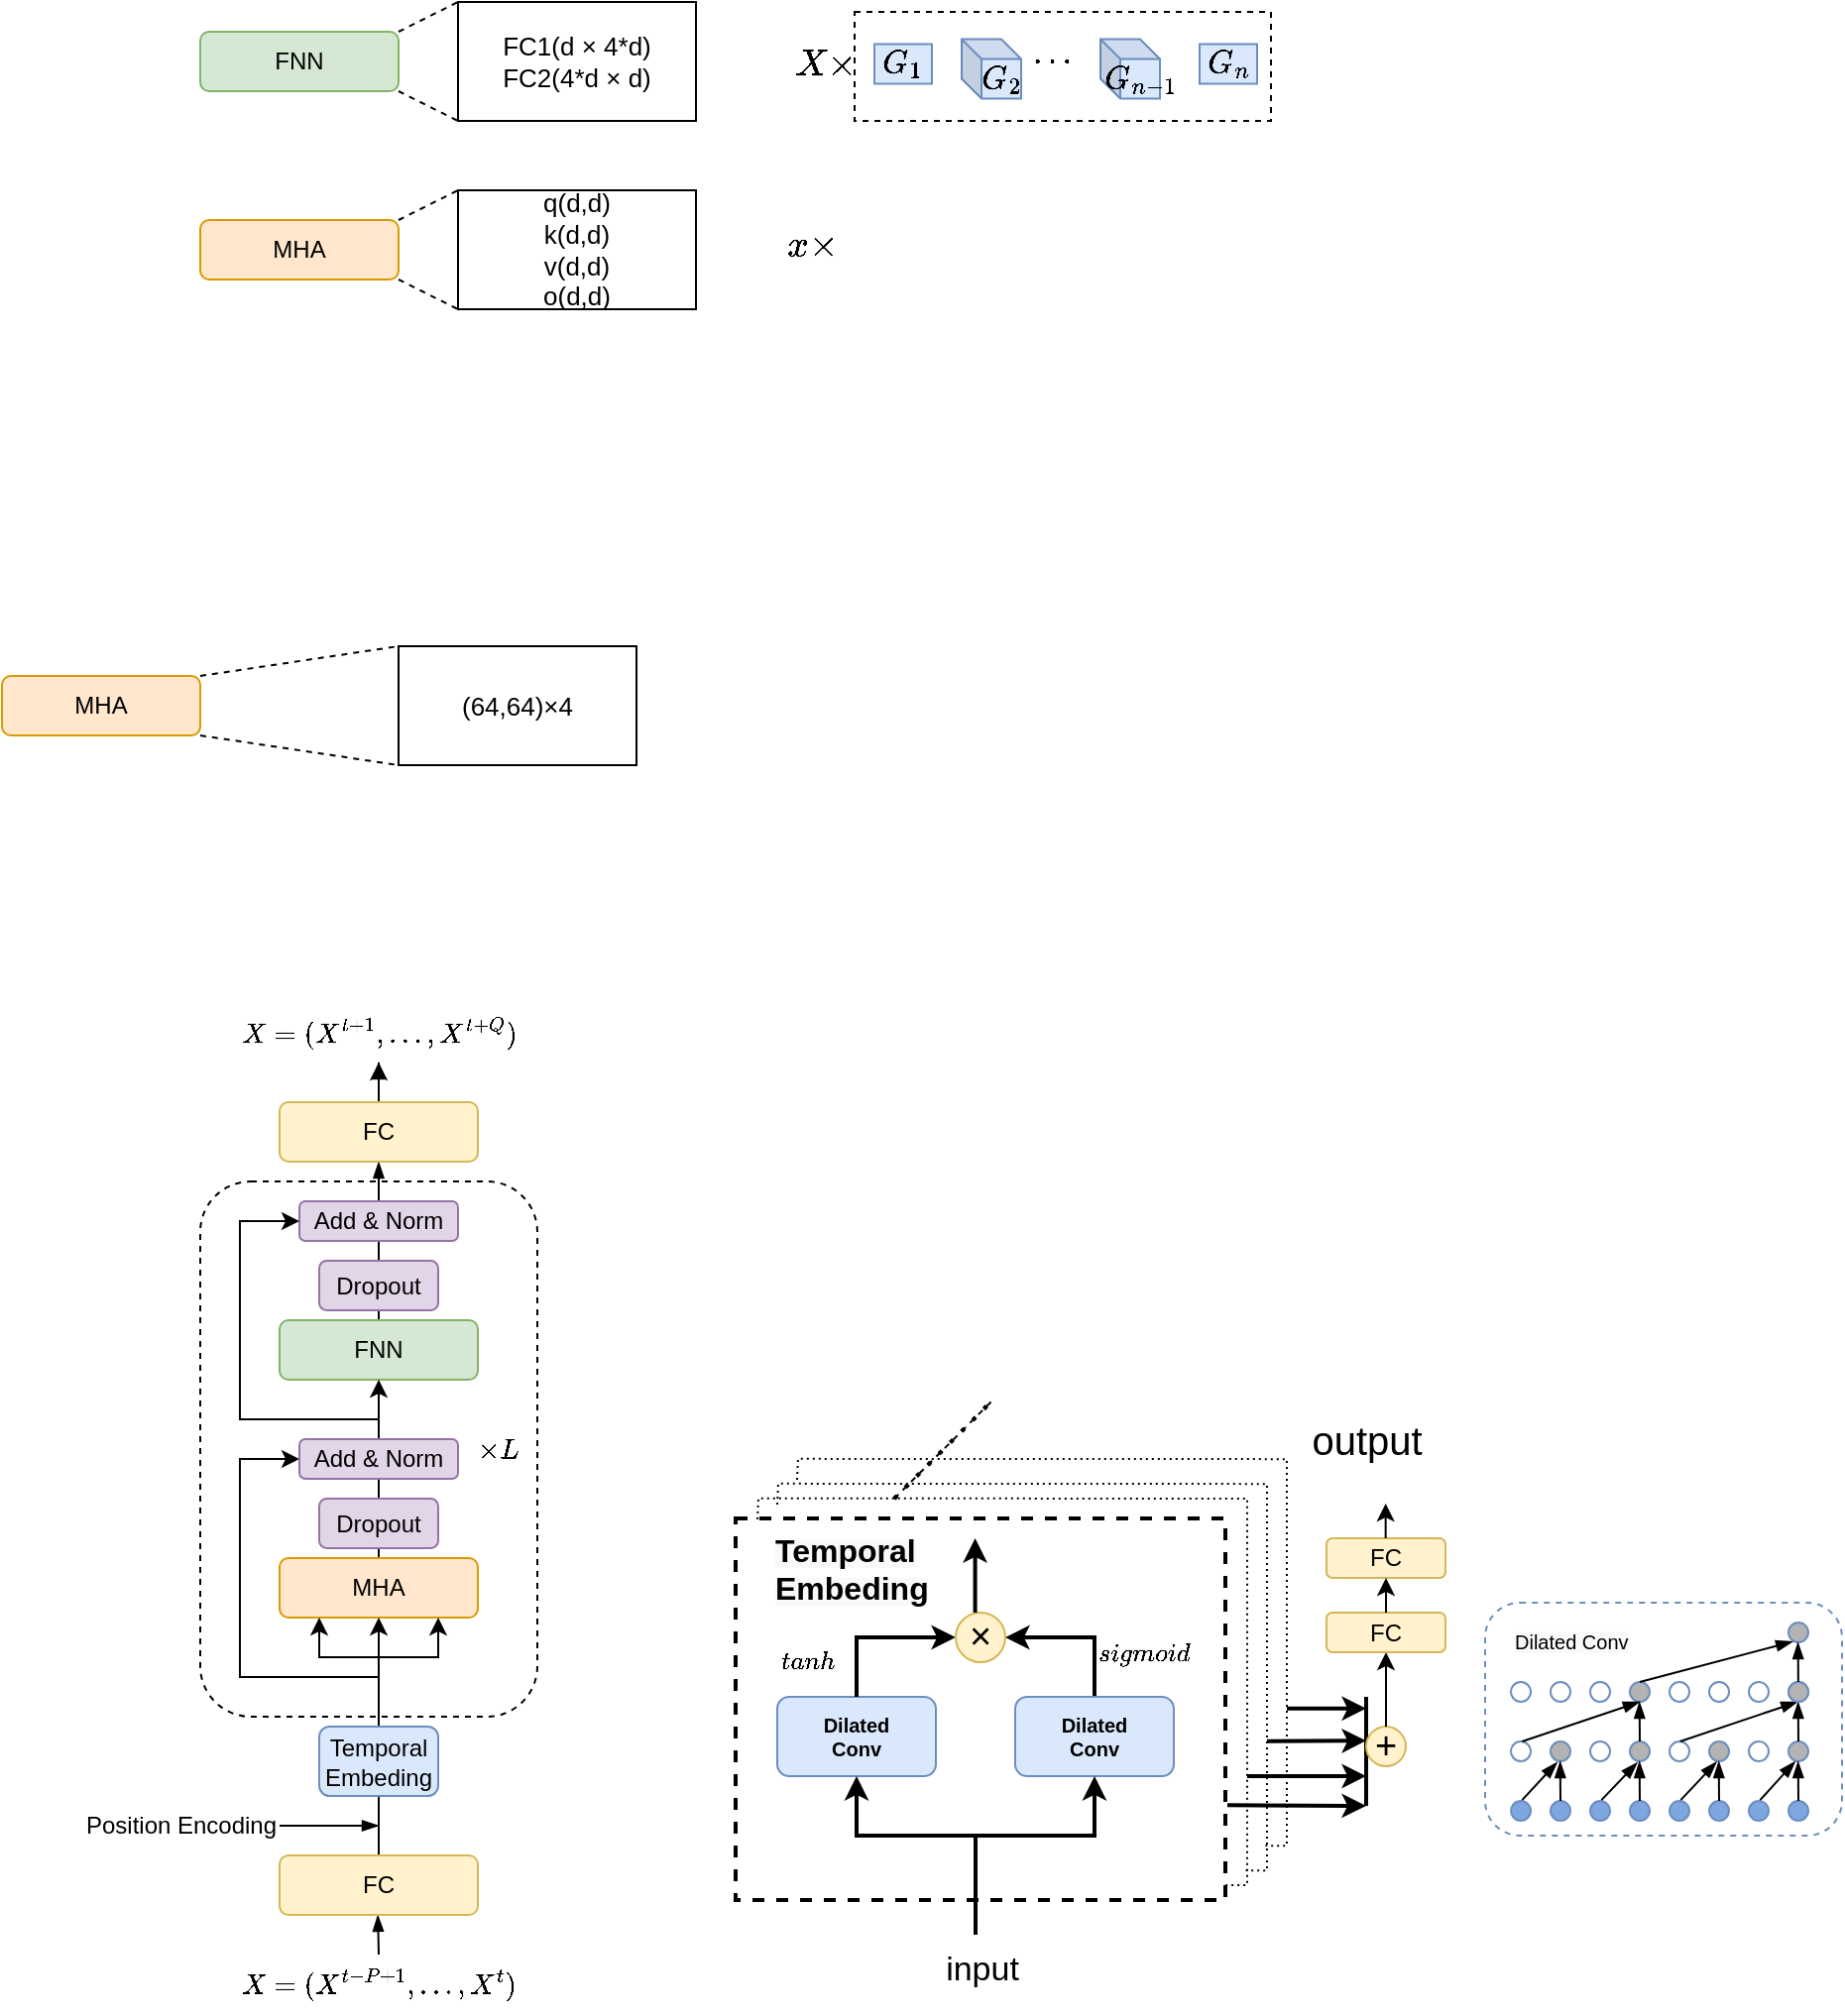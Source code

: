 <mxfile version="20.8.5" type="github" pages="2">
  <diagram id="8wdQnnvvIOz9vKfe4MHK" name="第 1 页">
    <mxGraphModel dx="2869" dy="1569" grid="1" gridSize="10" guides="1" tooltips="1" connect="1" arrows="1" fold="1" page="1" pageScale="1" pageWidth="827" pageHeight="1169" math="1" shadow="0">
      <root>
        <mxCell id="0" />
        <mxCell id="1" parent="0" />
        <mxCell id="e7qZqMkSA_Kf9c3aGl6x-2" value="MHA" style="rounded=1;whiteSpace=wrap;html=1;fillColor=#ffe6cc;strokeColor=#d79b00;" parent="1" vertex="1">
          <mxGeometry x="40" y="475" width="100" height="30" as="geometry" />
        </mxCell>
        <mxCell id="e7qZqMkSA_Kf9c3aGl6x-4" value="FNN" style="rounded=1;whiteSpace=wrap;html=1;fillColor=#d5e8d4;strokeColor=#82b366;" parent="1" vertex="1">
          <mxGeometry x="140" y="150" width="100" height="30" as="geometry" />
        </mxCell>
        <mxCell id="e7qZqMkSA_Kf9c3aGl6x-6" value="&lt;font style=&quot;font-size: 13px;&quot;&gt;FC1(d × 4*d)&lt;br&gt;FC2(4*d × d)&lt;/font&gt;" style="rounded=0;whiteSpace=wrap;html=1;" parent="1" vertex="1">
          <mxGeometry x="270" y="135" width="120" height="60" as="geometry" />
        </mxCell>
        <mxCell id="e7qZqMkSA_Kf9c3aGl6x-7" value="&lt;font style=&quot;font-size: 13px;&quot;&gt;(64,64)×4&lt;/font&gt;" style="rounded=0;whiteSpace=wrap;html=1;" parent="1" vertex="1">
          <mxGeometry x="240" y="460" width="120" height="60" as="geometry" />
        </mxCell>
        <mxCell id="e7qZqMkSA_Kf9c3aGl6x-9" value="" style="endArrow=none;dashed=1;html=1;rounded=0;entryX=0;entryY=0;entryDx=0;entryDy=0;" parent="1" target="e7qZqMkSA_Kf9c3aGl6x-6" edge="1">
          <mxGeometry width="50" height="50" relative="1" as="geometry">
            <mxPoint x="240" y="150" as="sourcePoint" />
            <mxPoint x="290" y="100" as="targetPoint" />
          </mxGeometry>
        </mxCell>
        <mxCell id="e7qZqMkSA_Kf9c3aGl6x-10" value="" style="endArrow=none;dashed=1;html=1;rounded=0;entryX=0;entryY=1;entryDx=0;entryDy=0;" parent="1" target="e7qZqMkSA_Kf9c3aGl6x-6" edge="1">
          <mxGeometry width="50" height="50" relative="1" as="geometry">
            <mxPoint x="240" y="180" as="sourcePoint" />
            <mxPoint x="340" y="120" as="targetPoint" />
          </mxGeometry>
        </mxCell>
        <mxCell id="e7qZqMkSA_Kf9c3aGl6x-12" value="" style="endArrow=none;dashed=1;html=1;rounded=0;fontSize=13;entryX=0;entryY=0;entryDx=0;entryDy=0;" parent="1" target="e7qZqMkSA_Kf9c3aGl6x-7" edge="1">
          <mxGeometry width="50" height="50" relative="1" as="geometry">
            <mxPoint x="140" y="475" as="sourcePoint" />
            <mxPoint x="190" y="425" as="targetPoint" />
          </mxGeometry>
        </mxCell>
        <mxCell id="e7qZqMkSA_Kf9c3aGl6x-14" value="" style="endArrow=none;dashed=1;html=1;rounded=0;fontSize=13;entryX=0;entryY=1;entryDx=0;entryDy=0;exitX=1;exitY=1;exitDx=0;exitDy=0;" parent="1" source="e7qZqMkSA_Kf9c3aGl6x-2" target="e7qZqMkSA_Kf9c3aGl6x-7" edge="1">
          <mxGeometry width="50" height="50" relative="1" as="geometry">
            <mxPoint x="150" y="485" as="sourcePoint" />
            <mxPoint x="249.04" y="462.02" as="targetPoint" />
          </mxGeometry>
        </mxCell>
        <mxCell id="e7qZqMkSA_Kf9c3aGl6x-17" value="MHA" style="rounded=1;whiteSpace=wrap;html=1;fillColor=#ffe6cc;strokeColor=#d79b00;" parent="1" vertex="1">
          <mxGeometry x="140" y="245" width="100" height="30" as="geometry" />
        </mxCell>
        <mxCell id="e7qZqMkSA_Kf9c3aGl6x-18" value="&lt;font style=&quot;font-size: 13px;&quot;&gt;q(d,d)&lt;br&gt;k(d,d)&lt;br&gt;v(d,d)&lt;br&gt;o(d,d)&lt;br&gt;&lt;/font&gt;" style="rounded=0;whiteSpace=wrap;html=1;" parent="1" vertex="1">
          <mxGeometry x="270" y="230" width="120" height="60" as="geometry" />
        </mxCell>
        <mxCell id="e7qZqMkSA_Kf9c3aGl6x-23" value="" style="endArrow=none;dashed=1;html=1;rounded=0;fontSize=13;entryX=0;entryY=0;entryDx=0;entryDy=0;exitX=1;exitY=0;exitDx=0;exitDy=0;" parent="1" source="e7qZqMkSA_Kf9c3aGl6x-17" target="e7qZqMkSA_Kf9c3aGl6x-18" edge="1">
          <mxGeometry width="50" height="50" relative="1" as="geometry">
            <mxPoint x="250" y="225" as="sourcePoint" />
            <mxPoint x="350" y="225" as="targetPoint" />
          </mxGeometry>
        </mxCell>
        <mxCell id="e7qZqMkSA_Kf9c3aGl6x-24" value="" style="endArrow=none;dashed=1;html=1;rounded=0;fontSize=13;entryX=0;entryY=1;entryDx=0;entryDy=0;exitX=1;exitY=1;exitDx=0;exitDy=0;" parent="1" source="e7qZqMkSA_Kf9c3aGl6x-17" target="e7qZqMkSA_Kf9c3aGl6x-18" edge="1">
          <mxGeometry width="50" height="50" relative="1" as="geometry">
            <mxPoint x="250" y="225" as="sourcePoint" />
            <mxPoint x="350" y="225" as="targetPoint" />
          </mxGeometry>
        </mxCell>
        <mxCell id="Rmtb3irvOzr1RXj2wSrz-20" style="edgeStyle=orthogonalEdgeStyle;rounded=0;orthogonalLoop=1;jettySize=auto;html=1;startArrow=none;startFill=0;endArrow=blockThin;endFill=1;" parent="1" source="Rmtb3irvOzr1RXj2wSrz-1" edge="1">
          <mxGeometry relative="1" as="geometry">
            <mxPoint x="230" y="720" as="targetPoint" />
          </mxGeometry>
        </mxCell>
        <mxCell id="Rmtb3irvOzr1RXj2wSrz-1" value="FNN" style="rounded=1;whiteSpace=wrap;html=1;fillColor=#d5e8d4;strokeColor=#82b366;" parent="1" vertex="1">
          <mxGeometry x="180" y="800" width="100" height="30" as="geometry" />
        </mxCell>
        <mxCell id="Rmtb3irvOzr1RXj2wSrz-9" value="" style="edgeStyle=orthogonalEdgeStyle;rounded=0;orthogonalLoop=1;jettySize=auto;html=1;" parent="1" source="Rmtb3irvOzr1RXj2wSrz-2" target="Rmtb3irvOzr1RXj2wSrz-1" edge="1">
          <mxGeometry relative="1" as="geometry" />
        </mxCell>
        <mxCell id="Rmtb3irvOzr1RXj2wSrz-2" value="MHA" style="rounded=1;whiteSpace=wrap;html=1;fillColor=#ffe6cc;strokeColor=#d79b00;" parent="1" vertex="1">
          <mxGeometry x="180" y="920" width="100" height="30" as="geometry" />
        </mxCell>
        <mxCell id="Rmtb3irvOzr1RXj2wSrz-3" value="$$X = (X^{t-P+1},...,X^{t})$$" style="text;html=1;align=center;verticalAlign=middle;resizable=0;points=[];autosize=1;strokeColor=none;fillColor=none;" parent="1" vertex="1">
          <mxGeometry x="145" y="1120" width="170" height="30" as="geometry" />
        </mxCell>
        <mxCell id="Rmtb3irvOzr1RXj2wSrz-4" value="" style="endArrow=blockThin;html=1;rounded=0;endFill=1;" parent="1" edge="1">
          <mxGeometry width="50" height="50" relative="1" as="geometry">
            <mxPoint x="230" y="1120" as="sourcePoint" />
            <mxPoint x="229.58" y="1100" as="targetPoint" />
          </mxGeometry>
        </mxCell>
        <mxCell id="Rmtb3irvOzr1RXj2wSrz-7" style="edgeStyle=orthogonalEdgeStyle;rounded=0;orthogonalLoop=1;jettySize=auto;html=1;endArrow=classic;endFill=1;" parent="1" source="Rmtb3irvOzr1RXj2wSrz-6" edge="1">
          <mxGeometry relative="1" as="geometry">
            <mxPoint x="230" y="950" as="targetPoint" />
          </mxGeometry>
        </mxCell>
        <mxCell id="Rmtb3irvOzr1RXj2wSrz-6" value="FC" style="rounded=1;whiteSpace=wrap;html=1;fillColor=#fff2cc;strokeColor=#d6b656;" parent="1" vertex="1">
          <mxGeometry x="180" y="1070" width="100" height="30" as="geometry" />
        </mxCell>
        <mxCell id="Rmtb3irvOzr1RXj2wSrz-10" value="" style="endArrow=classic;html=1;rounded=0;endFill=1;startArrow=classic;startFill=1;" parent="1" edge="1">
          <mxGeometry width="50" height="50" relative="1" as="geometry">
            <mxPoint x="200" y="950" as="sourcePoint" />
            <mxPoint x="260" y="950" as="targetPoint" />
            <Array as="points">
              <mxPoint x="200" y="970" />
              <mxPoint x="260" y="970" />
            </Array>
          </mxGeometry>
        </mxCell>
        <mxCell id="Rmtb3irvOzr1RXj2wSrz-12" value="" style="endArrow=classic;html=1;rounded=0;entryX=0;entryY=0.5;entryDx=0;entryDy=0;" parent="1" target="Rmtb3irvOzr1RXj2wSrz-23" edge="1">
          <mxGeometry width="50" height="50" relative="1" as="geometry">
            <mxPoint x="230" y="980" as="sourcePoint" />
            <mxPoint x="180" y="870" as="targetPoint" />
            <Array as="points">
              <mxPoint x="160" y="980" />
              <mxPoint x="160" y="870" />
            </Array>
          </mxGeometry>
        </mxCell>
        <mxCell id="Rmtb3irvOzr1RXj2wSrz-18" style="edgeStyle=orthogonalEdgeStyle;rounded=0;orthogonalLoop=1;jettySize=auto;html=1;startArrow=none;startFill=0;endArrow=blockThin;endFill=1;" parent="1" edge="1">
          <mxGeometry relative="1" as="geometry">
            <mxPoint x="230" y="1055" as="targetPoint" />
            <mxPoint x="180" y="1055" as="sourcePoint" />
          </mxGeometry>
        </mxCell>
        <mxCell id="Rmtb3irvOzr1RXj2wSrz-14" value="Position Encoding" style="text;html=1;align=center;verticalAlign=middle;resizable=0;points=[];autosize=1;strokeColor=none;fillColor=none;" parent="1" vertex="1">
          <mxGeometry x="70" y="1040" width="120" height="30" as="geometry" />
        </mxCell>
        <mxCell id="Rmtb3irvOzr1RXj2wSrz-19" value="Temporal Embeding" style="rounded=1;whiteSpace=wrap;html=1;fillColor=#dae8fc;strokeColor=#6c8ebf;" parent="1" vertex="1">
          <mxGeometry x="200" y="1005" width="60" height="35" as="geometry" />
        </mxCell>
        <mxCell id="Rmtb3irvOzr1RXj2wSrz-22" value="Dropout" style="rounded=1;whiteSpace=wrap;html=1;fillColor=#e1d5e7;strokeColor=#9673a6;" parent="1" vertex="1">
          <mxGeometry x="200" y="890" width="60" height="25" as="geometry" />
        </mxCell>
        <mxCell id="Rmtb3irvOzr1RXj2wSrz-23" value="Add &amp;amp; Norm" style="rounded=1;whiteSpace=wrap;html=1;fillColor=#e1d5e7;strokeColor=#9673a6;" parent="1" vertex="1">
          <mxGeometry x="190" y="860" width="80" height="20" as="geometry" />
        </mxCell>
        <mxCell id="Rmtb3irvOzr1RXj2wSrz-24" value="Dropout" style="rounded=1;whiteSpace=wrap;html=1;fillColor=#e1d5e7;strokeColor=#9673a6;" parent="1" vertex="1">
          <mxGeometry x="200" y="770" width="60" height="25" as="geometry" />
        </mxCell>
        <mxCell id="Rmtb3irvOzr1RXj2wSrz-25" value="Add &amp;amp; Norm" style="rounded=1;whiteSpace=wrap;html=1;fillColor=#e1d5e7;strokeColor=#9673a6;" parent="1" vertex="1">
          <mxGeometry x="190" y="740" width="80" height="20" as="geometry" />
        </mxCell>
        <mxCell id="Rmtb3irvOzr1RXj2wSrz-27" value="" style="endArrow=classic;html=1;rounded=0;entryX=0;entryY=0.5;entryDx=0;entryDy=0;" parent="1" target="Rmtb3irvOzr1RXj2wSrz-25" edge="1">
          <mxGeometry width="50" height="50" relative="1" as="geometry">
            <mxPoint x="230" y="850" as="sourcePoint" />
            <mxPoint x="190" y="740" as="targetPoint" />
            <Array as="points">
              <mxPoint x="160" y="850" />
              <mxPoint x="160" y="750" />
            </Array>
          </mxGeometry>
        </mxCell>
        <mxCell id="Rmtb3irvOzr1RXj2wSrz-29" style="edgeStyle=orthogonalEdgeStyle;rounded=0;orthogonalLoop=1;jettySize=auto;html=1;startArrow=none;startFill=0;endArrow=classic;endFill=1;" parent="1" source="Rmtb3irvOzr1RXj2wSrz-28" edge="1">
          <mxGeometry relative="1" as="geometry">
            <mxPoint x="230" y="670" as="targetPoint" />
          </mxGeometry>
        </mxCell>
        <mxCell id="hHXNNeR1StJMd4GyVmQN-70" value="" style="edgeStyle=orthogonalEdgeStyle;rounded=0;orthogonalLoop=1;jettySize=auto;html=1;fontSize=20;endArrow=blockThin;endFill=1;" parent="1" source="Rmtb3irvOzr1RXj2wSrz-28" target="Rmtb3irvOzr1RXj2wSrz-30" edge="1">
          <mxGeometry relative="1" as="geometry" />
        </mxCell>
        <mxCell id="Rmtb3irvOzr1RXj2wSrz-28" value="FC" style="rounded=1;whiteSpace=wrap;html=1;fillColor=#fff2cc;strokeColor=#d6b656;" parent="1" vertex="1">
          <mxGeometry x="180" y="690" width="100" height="30" as="geometry" />
        </mxCell>
        <mxCell id="Rmtb3irvOzr1RXj2wSrz-30" value="$$X = (X^{t+1},...,X^{t+Q})$$" style="text;html=1;align=center;verticalAlign=middle;resizable=0;points=[];autosize=1;strokeColor=none;fillColor=none;" parent="1" vertex="1">
          <mxGeometry x="140" y="640" width="180" height="30" as="geometry" />
        </mxCell>
        <mxCell id="Rmtb3irvOzr1RXj2wSrz-32" value="" style="rounded=1;whiteSpace=wrap;html=1;fillColor=none;dashed=1;" parent="1" vertex="1">
          <mxGeometry x="140" y="730" width="170" height="270" as="geometry" />
        </mxCell>
        <mxCell id="Rmtb3irvOzr1RXj2wSrz-33" value="$$×L$$" style="text;html=1;align=center;verticalAlign=middle;resizable=0;points=[];autosize=1;strokeColor=none;fillColor=none;dashed=1;" parent="1" vertex="1">
          <mxGeometry x="260" y="850" width="60" height="30" as="geometry" />
        </mxCell>
        <mxCell id="Rmtb3irvOzr1RXj2wSrz-34" value="" style="rounded=1;whiteSpace=wrap;html=1;fillColor=none;strokeColor=#6c8ebf;dashed=1;" parent="1" vertex="1">
          <mxGeometry x="788" y="942.5" width="180" height="117.5" as="geometry" />
        </mxCell>
        <mxCell id="Rmtb3irvOzr1RXj2wSrz-35" value="" style="ellipse;whiteSpace=wrap;html=1;aspect=fixed;fillColor=#7EA6E0;strokeColor=#6c8ebf;" parent="1" vertex="1">
          <mxGeometry x="801" y="1042.5" width="10" height="10" as="geometry" />
        </mxCell>
        <mxCell id="Rmtb3irvOzr1RXj2wSrz-36" value="" style="ellipse;whiteSpace=wrap;html=1;aspect=fixed;fillColor=#7EA6E0;strokeColor=#6c8ebf;" parent="1" vertex="1">
          <mxGeometry x="821" y="1042.5" width="10" height="10" as="geometry" />
        </mxCell>
        <mxCell id="Rmtb3irvOzr1RXj2wSrz-43" value="" style="ellipse;whiteSpace=wrap;html=1;aspect=fixed;fillColor=#FFFFFF;strokeColor=#6c8ebf;" parent="1" vertex="1">
          <mxGeometry x="801" y="1012.5" width="10" height="10" as="geometry" />
        </mxCell>
        <mxCell id="Rmtb3irvOzr1RXj2wSrz-44" value="" style="ellipse;whiteSpace=wrap;html=1;aspect=fixed;fillColor=#B3B3B3;strokeColor=#6c8ebf;" parent="1" vertex="1">
          <mxGeometry x="821" y="1012.5" width="10" height="10" as="geometry" />
        </mxCell>
        <mxCell id="Rmtb3irvOzr1RXj2wSrz-45" value="" style="ellipse;whiteSpace=wrap;html=1;aspect=fixed;fillColor=#FFFFFF;strokeColor=#6c8ebf;" parent="1" vertex="1">
          <mxGeometry x="801" y="982.5" width="10" height="10" as="geometry" />
        </mxCell>
        <mxCell id="Rmtb3irvOzr1RXj2wSrz-46" value="" style="ellipse;whiteSpace=wrap;html=1;aspect=fixed;fillColor=#FFFFFF;strokeColor=#6c8ebf;" parent="1" vertex="1">
          <mxGeometry x="821" y="982.5" width="10" height="10" as="geometry" />
        </mxCell>
        <mxCell id="Rmtb3irvOzr1RXj2wSrz-47" value="" style="ellipse;whiteSpace=wrap;html=1;aspect=fixed;fillColor=#FFFFFF;strokeColor=#6c8ebf;" parent="1" vertex="1">
          <mxGeometry x="841" y="982.5" width="10" height="10" as="geometry" />
        </mxCell>
        <mxCell id="Rmtb3irvOzr1RXj2wSrz-48" value="" style="ellipse;whiteSpace=wrap;html=1;aspect=fixed;fillColor=#B3B3B3;strokeColor=#6c8ebf;" parent="1" vertex="1">
          <mxGeometry x="861" y="982.5" width="10" height="10" as="geometry" />
        </mxCell>
        <mxCell id="Rmtb3irvOzr1RXj2wSrz-49" value="" style="ellipse;whiteSpace=wrap;html=1;aspect=fixed;fillColor=#FFFFFF;strokeColor=#6c8ebf;" parent="1" vertex="1">
          <mxGeometry x="881" y="982.5" width="10" height="10" as="geometry" />
        </mxCell>
        <mxCell id="Rmtb3irvOzr1RXj2wSrz-50" value="" style="ellipse;whiteSpace=wrap;html=1;aspect=fixed;fillColor=#FFFFFF;strokeColor=#6c8ebf;" parent="1" vertex="1">
          <mxGeometry x="901" y="982.5" width="10" height="10" as="geometry" />
        </mxCell>
        <mxCell id="Rmtb3irvOzr1RXj2wSrz-51" value="" style="endArrow=blockThin;html=1;rounded=0;exitX=0.567;exitY=-0.044;exitDx=0;exitDy=0;exitPerimeter=0;endFill=1;entryX=0.34;entryY=1.045;entryDx=0;entryDy=0;entryPerimeter=0;" parent="1" source="Rmtb3irvOzr1RXj2wSrz-35" target="Rmtb3irvOzr1RXj2wSrz-44" edge="1">
          <mxGeometry width="50" height="50" relative="1" as="geometry">
            <mxPoint x="801" y="1042.5" as="sourcePoint" />
            <mxPoint x="821" y="1022.5" as="targetPoint" />
          </mxGeometry>
        </mxCell>
        <mxCell id="Rmtb3irvOzr1RXj2wSrz-52" value="" style="endArrow=blockThin;html=1;rounded=0;endFill=1;" parent="1" edge="1">
          <mxGeometry width="50" height="50" relative="1" as="geometry">
            <mxPoint x="826" y="1042.5" as="sourcePoint" />
            <mxPoint x="825.86" y="1022.5" as="targetPoint" />
          </mxGeometry>
        </mxCell>
        <mxCell id="Rmtb3irvOzr1RXj2wSrz-55" value="" style="ellipse;whiteSpace=wrap;html=1;aspect=fixed;fillColor=#7EA6E0;strokeColor=#6c8ebf;" parent="1" vertex="1">
          <mxGeometry x="841" y="1042.5" width="10" height="10" as="geometry" />
        </mxCell>
        <mxCell id="Rmtb3irvOzr1RXj2wSrz-56" value="" style="ellipse;whiteSpace=wrap;html=1;aspect=fixed;fillColor=#7EA6E0;strokeColor=#6c8ebf;" parent="1" vertex="1">
          <mxGeometry x="861" y="1042.5" width="10" height="10" as="geometry" />
        </mxCell>
        <mxCell id="Rmtb3irvOzr1RXj2wSrz-57" value="" style="ellipse;whiteSpace=wrap;html=1;aspect=fixed;fillColor=#FFFFFF;strokeColor=#6c8ebf;" parent="1" vertex="1">
          <mxGeometry x="841" y="1012.5" width="10" height="10" as="geometry" />
        </mxCell>
        <mxCell id="Rmtb3irvOzr1RXj2wSrz-58" value="" style="ellipse;whiteSpace=wrap;html=1;aspect=fixed;fillColor=#B3B3B3;strokeColor=#6c8ebf;" parent="1" vertex="1">
          <mxGeometry x="861" y="1012.5" width="10" height="10" as="geometry" />
        </mxCell>
        <mxCell id="Rmtb3irvOzr1RXj2wSrz-59" value="" style="endArrow=blockThin;html=1;rounded=0;exitX=0.567;exitY=-0.044;exitDx=0;exitDy=0;exitPerimeter=0;endFill=1;entryX=0.379;entryY=1.064;entryDx=0;entryDy=0;entryPerimeter=0;" parent="1" source="Rmtb3irvOzr1RXj2wSrz-55" target="Rmtb3irvOzr1RXj2wSrz-58" edge="1">
          <mxGeometry width="50" height="50" relative="1" as="geometry">
            <mxPoint x="841" y="1042.5" as="sourcePoint" />
            <mxPoint x="861" y="1022.5" as="targetPoint" />
          </mxGeometry>
        </mxCell>
        <mxCell id="Rmtb3irvOzr1RXj2wSrz-60" value="" style="endArrow=blockThin;html=1;rounded=0;endFill=1;" parent="1" edge="1">
          <mxGeometry width="50" height="50" relative="1" as="geometry">
            <mxPoint x="866" y="1042.5" as="sourcePoint" />
            <mxPoint x="865.86" y="1022.5" as="targetPoint" />
          </mxGeometry>
        </mxCell>
        <mxCell id="Rmtb3irvOzr1RXj2wSrz-61" value="" style="ellipse;whiteSpace=wrap;html=1;aspect=fixed;fillColor=#7EA6E0;strokeColor=#6c8ebf;" parent="1" vertex="1">
          <mxGeometry x="881" y="1042.5" width="10" height="10" as="geometry" />
        </mxCell>
        <mxCell id="Rmtb3irvOzr1RXj2wSrz-62" value="" style="ellipse;whiteSpace=wrap;html=1;aspect=fixed;fillColor=#7EA6E0;strokeColor=#6c8ebf;" parent="1" vertex="1">
          <mxGeometry x="901" y="1042.5" width="10" height="10" as="geometry" />
        </mxCell>
        <mxCell id="Rmtb3irvOzr1RXj2wSrz-63" value="" style="ellipse;whiteSpace=wrap;html=1;aspect=fixed;fillColor=#FFFFFF;strokeColor=#6c8ebf;" parent="1" vertex="1">
          <mxGeometry x="881" y="1012.5" width="10" height="10" as="geometry" />
        </mxCell>
        <mxCell id="Rmtb3irvOzr1RXj2wSrz-64" value="" style="ellipse;whiteSpace=wrap;html=1;aspect=fixed;fillColor=#B3B3B3;strokeColor=#6c8ebf;" parent="1" vertex="1">
          <mxGeometry x="901" y="1012.5" width="10" height="10" as="geometry" />
        </mxCell>
        <mxCell id="Rmtb3irvOzr1RXj2wSrz-65" value="" style="endArrow=blockThin;html=1;rounded=0;exitX=0.567;exitY=-0.044;exitDx=0;exitDy=0;exitPerimeter=0;endFill=1;entryX=0.379;entryY=1.025;entryDx=0;entryDy=0;entryPerimeter=0;" parent="1" source="Rmtb3irvOzr1RXj2wSrz-61" target="Rmtb3irvOzr1RXj2wSrz-64" edge="1">
          <mxGeometry width="50" height="50" relative="1" as="geometry">
            <mxPoint x="881" y="1042.5" as="sourcePoint" />
            <mxPoint x="901" y="1022.5" as="targetPoint" />
          </mxGeometry>
        </mxCell>
        <mxCell id="Rmtb3irvOzr1RXj2wSrz-66" value="" style="endArrow=blockThin;html=1;rounded=0;endFill=1;" parent="1" edge="1">
          <mxGeometry width="50" height="50" relative="1" as="geometry">
            <mxPoint x="906" y="1042.5" as="sourcePoint" />
            <mxPoint x="905.86" y="1022.5" as="targetPoint" />
          </mxGeometry>
        </mxCell>
        <mxCell id="Rmtb3irvOzr1RXj2wSrz-67" value="" style="ellipse;whiteSpace=wrap;html=1;aspect=fixed;fillColor=#7EA6E0;strokeColor=#6c8ebf;" parent="1" vertex="1">
          <mxGeometry x="921" y="1042.5" width="10" height="10" as="geometry" />
        </mxCell>
        <mxCell id="Rmtb3irvOzr1RXj2wSrz-68" value="" style="ellipse;whiteSpace=wrap;html=1;aspect=fixed;fillColor=#7EA6E0;strokeColor=#6c8ebf;" parent="1" vertex="1">
          <mxGeometry x="941" y="1042.5" width="10" height="10" as="geometry" />
        </mxCell>
        <mxCell id="Rmtb3irvOzr1RXj2wSrz-69" value="" style="ellipse;whiteSpace=wrap;html=1;aspect=fixed;fillColor=#FFFFFF;strokeColor=#6c8ebf;" parent="1" vertex="1">
          <mxGeometry x="921" y="1012.5" width="10" height="10" as="geometry" />
        </mxCell>
        <mxCell id="Rmtb3irvOzr1RXj2wSrz-70" value="" style="ellipse;whiteSpace=wrap;html=1;aspect=fixed;fillColor=#B3B3B3;strokeColor=#6c8ebf;" parent="1" vertex="1">
          <mxGeometry x="941" y="1012.5" width="10" height="10" as="geometry" />
        </mxCell>
        <mxCell id="Rmtb3irvOzr1RXj2wSrz-71" value="" style="endArrow=blockThin;html=1;rounded=0;exitX=0.567;exitY=-0.044;exitDx=0;exitDy=0;exitPerimeter=0;endFill=1;entryX=0.34;entryY=1.006;entryDx=0;entryDy=0;entryPerimeter=0;" parent="1" source="Rmtb3irvOzr1RXj2wSrz-67" target="Rmtb3irvOzr1RXj2wSrz-70" edge="1">
          <mxGeometry width="50" height="50" relative="1" as="geometry">
            <mxPoint x="921" y="1042.5" as="sourcePoint" />
            <mxPoint x="941" y="1022.5" as="targetPoint" />
          </mxGeometry>
        </mxCell>
        <mxCell id="Rmtb3irvOzr1RXj2wSrz-72" value="" style="endArrow=blockThin;html=1;rounded=0;endFill=1;" parent="1" edge="1">
          <mxGeometry width="50" height="50" relative="1" as="geometry">
            <mxPoint x="946" y="1042.5" as="sourcePoint" />
            <mxPoint x="945.86" y="1022.5" as="targetPoint" />
          </mxGeometry>
        </mxCell>
        <mxCell id="Rmtb3irvOzr1RXj2wSrz-79" value="" style="ellipse;whiteSpace=wrap;html=1;aspect=fixed;fillColor=#FFFFFF;strokeColor=#6c8ebf;" parent="1" vertex="1">
          <mxGeometry x="921" y="982.5" width="10" height="10" as="geometry" />
        </mxCell>
        <mxCell id="Rmtb3irvOzr1RXj2wSrz-80" value="" style="ellipse;whiteSpace=wrap;html=1;aspect=fixed;fillColor=#B3B3B3;strokeColor=#6c8ebf;" parent="1" vertex="1">
          <mxGeometry x="941" y="982.5" width="10" height="10" as="geometry" />
        </mxCell>
        <mxCell id="Rmtb3irvOzr1RXj2wSrz-83" value="" style="endArrow=blockThin;html=1;rounded=0;exitX=0.567;exitY=-0.044;exitDx=0;exitDy=0;exitPerimeter=0;endFill=1;entryX=0.5;entryY=1;entryDx=0;entryDy=0;" parent="1" target="Rmtb3irvOzr1RXj2wSrz-48" edge="1">
          <mxGeometry width="50" height="50" relative="1" as="geometry">
            <mxPoint x="806.67" y="1012.5" as="sourcePoint" />
            <mxPoint x="821" y="992.94" as="targetPoint" />
          </mxGeometry>
        </mxCell>
        <mxCell id="Rmtb3irvOzr1RXj2wSrz-84" value="" style="endArrow=blockThin;html=1;rounded=0;endFill=1;" parent="1" edge="1">
          <mxGeometry width="50" height="50" relative="1" as="geometry">
            <mxPoint x="866" y="1012.5" as="sourcePoint" />
            <mxPoint x="865.86" y="992.5" as="targetPoint" />
          </mxGeometry>
        </mxCell>
        <mxCell id="Rmtb3irvOzr1RXj2wSrz-85" value="" style="endArrow=blockThin;html=1;rounded=0;exitX=0.567;exitY=-0.044;exitDx=0;exitDy=0;exitPerimeter=0;endFill=1;entryX=0.5;entryY=1;entryDx=0;entryDy=0;" parent="1" edge="1">
          <mxGeometry width="50" height="50" relative="1" as="geometry">
            <mxPoint x="886.34" y="1012.5" as="sourcePoint" />
            <mxPoint x="945.67" y="992.5" as="targetPoint" />
          </mxGeometry>
        </mxCell>
        <mxCell id="Rmtb3irvOzr1RXj2wSrz-86" value="" style="endArrow=blockThin;html=1;rounded=0;endFill=1;" parent="1" edge="1">
          <mxGeometry width="50" height="50" relative="1" as="geometry">
            <mxPoint x="946" y="1012.5" as="sourcePoint" />
            <mxPoint x="945.86" y="992.5" as="targetPoint" />
          </mxGeometry>
        </mxCell>
        <mxCell id="Rmtb3irvOzr1RXj2wSrz-87" value="" style="ellipse;whiteSpace=wrap;html=1;aspect=fixed;fillColor=#B3B3B3;strokeColor=#6c8ebf;" parent="1" vertex="1">
          <mxGeometry x="941" y="982.5" width="10" height="10" as="geometry" />
        </mxCell>
        <mxCell id="Rmtb3irvOzr1RXj2wSrz-88" value="" style="ellipse;whiteSpace=wrap;html=1;aspect=fixed;fillColor=#B3B3B3;strokeColor=#6c8ebf;" parent="1" vertex="1">
          <mxGeometry x="941" y="952.5" width="10" height="10" as="geometry" />
        </mxCell>
        <mxCell id="Rmtb3irvOzr1RXj2wSrz-89" value="" style="endArrow=blockThin;html=1;rounded=0;exitX=0.5;exitY=0;exitDx=0;exitDy=0;endFill=1;entryX=0.21;entryY=0.966;entryDx=0;entryDy=0;entryPerimeter=0;" parent="1" source="Rmtb3irvOzr1RXj2wSrz-48" target="Rmtb3irvOzr1RXj2wSrz-88" edge="1">
          <mxGeometry width="50" height="50" relative="1" as="geometry">
            <mxPoint x="861.67" y="982.5" as="sourcePoint" />
            <mxPoint x="921" y="962.5" as="targetPoint" />
          </mxGeometry>
        </mxCell>
        <mxCell id="Rmtb3irvOzr1RXj2wSrz-90" value="" style="endArrow=blockThin;html=1;rounded=0;endFill=1;" parent="1" edge="1">
          <mxGeometry width="50" height="50" relative="1" as="geometry">
            <mxPoint x="945.94" y="982.5" as="sourcePoint" />
            <mxPoint x="945.8" y="962.5" as="targetPoint" />
          </mxGeometry>
        </mxCell>
        <mxCell id="Rmtb3irvOzr1RXj2wSrz-91" value="&lt;span style=&quot;color: rgb(0, 0, 0); font-family: Helvetica; font-style: normal; font-variant-ligatures: normal; font-variant-caps: normal; letter-spacing: normal; orphans: 2; text-align: center; text-indent: 0px; text-transform: none; widows: 2; word-spacing: 0px; -webkit-text-stroke-width: 0px; background-color: rgb(248, 249, 250); text-decoration-thickness: initial; text-decoration-style: initial; text-decoration-color: initial; float: none; display: inline !important;&quot;&gt;&lt;font style=&quot;font-size: 16px;&quot;&gt;&lt;b&gt;Temporal Embeding&lt;/b&gt;&lt;/font&gt;&lt;/span&gt;" style="text;whiteSpace=wrap;html=1;" parent="1" vertex="1">
          <mxGeometry x="428" y="900" width="60" height="45" as="geometry" />
        </mxCell>
        <mxCell id="hHXNNeR1StJMd4GyVmQN-33" value="&lt;b&gt;Dilated&lt;br&gt;Conv&lt;/b&gt;" style="rounded=1;whiteSpace=wrap;html=1;fontFamily=Helvetica;fontSize=10;strokeColor=#6c8ebf;fillColor=#dae8fc;" parent="1" vertex="1">
          <mxGeometry x="431" y="990" width="80" height="40" as="geometry" />
        </mxCell>
        <mxCell id="hHXNNeR1StJMd4GyVmQN-34" style="edgeStyle=orthogonalEdgeStyle;rounded=0;orthogonalLoop=1;jettySize=auto;html=1;entryX=1;entryY=0.5;entryDx=0;entryDy=0;fontFamily=Helvetica;fontSize=19;fontColor=default;strokeWidth=2;" parent="1" source="hHXNNeR1StJMd4GyVmQN-35" target="hHXNNeR1StJMd4GyVmQN-39" edge="1">
          <mxGeometry relative="1" as="geometry">
            <Array as="points">
              <mxPoint x="591" y="960" />
            </Array>
          </mxGeometry>
        </mxCell>
        <mxCell id="hHXNNeR1StJMd4GyVmQN-35" value="&lt;b&gt;Dilated&lt;br&gt;Conv&lt;/b&gt;" style="rounded=1;whiteSpace=wrap;html=1;fontFamily=Helvetica;fontSize=10;strokeColor=#6c8ebf;fillColor=#dae8fc;" parent="1" vertex="1">
          <mxGeometry x="551" y="990" width="80" height="40" as="geometry" />
        </mxCell>
        <mxCell id="hHXNNeR1StJMd4GyVmQN-36" value="" style="endArrow=classic;startArrow=classic;html=1;rounded=0;fontFamily=Helvetica;fontSize=10;fontColor=default;exitX=0.5;exitY=1;exitDx=0;exitDy=0;entryX=0.5;entryY=1;entryDx=0;entryDy=0;strokeWidth=2;" parent="1" source="hHXNNeR1StJMd4GyVmQN-33" target="hHXNNeR1StJMd4GyVmQN-35" edge="1">
          <mxGeometry width="50" height="50" relative="1" as="geometry">
            <mxPoint x="471" y="1080" as="sourcePoint" />
            <mxPoint x="631" y="1070" as="targetPoint" />
            <Array as="points">
              <mxPoint x="471" y="1060" />
              <mxPoint x="481" y="1060" />
              <mxPoint x="591" y="1060" />
            </Array>
          </mxGeometry>
        </mxCell>
        <mxCell id="hHXNNeR1StJMd4GyVmQN-37" value="" style="endArrow=none;html=1;rounded=0;fontFamily=Helvetica;fontSize=10;fontColor=default;strokeWidth=2;" parent="1" edge="1">
          <mxGeometry width="50" height="50" relative="1" as="geometry">
            <mxPoint x="531" y="1110" as="sourcePoint" />
            <mxPoint x="531" y="1060" as="targetPoint" />
          </mxGeometry>
        </mxCell>
        <mxCell id="hHXNNeR1StJMd4GyVmQN-38" value="" style="endArrow=classic;html=1;rounded=0;fontFamily=Helvetica;fontSize=10;fontColor=default;exitX=0.5;exitY=0;exitDx=0;exitDy=0;strokeWidth=2;" parent="1" source="hHXNNeR1StJMd4GyVmQN-33" target="hHXNNeR1StJMd4GyVmQN-39" edge="1">
          <mxGeometry width="50" height="50" relative="1" as="geometry">
            <mxPoint x="471" y="985" as="sourcePoint" />
            <mxPoint x="521" y="960" as="targetPoint" />
            <Array as="points">
              <mxPoint x="471" y="960" />
            </Array>
          </mxGeometry>
        </mxCell>
        <mxCell id="hHXNNeR1StJMd4GyVmQN-39" value="&lt;font style=&quot;font-size: 19px;&quot;&gt;×&lt;/font&gt;" style="ellipse;whiteSpace=wrap;html=1;aspect=fixed;fontFamily=Helvetica;fontSize=10;strokeColor=#d6b656;fillColor=#fff2cc;" parent="1" vertex="1">
          <mxGeometry x="521" y="947.5" width="25" height="25" as="geometry" />
        </mxCell>
        <mxCell id="hHXNNeR1StJMd4GyVmQN-41" value="&lt;span style=&quot;font-size: 11px;&quot;&gt;$$sigmoid$$&lt;/span&gt;" style="text;html=1;align=center;verticalAlign=middle;resizable=0;points=[];autosize=1;strokeColor=none;fillColor=none;fontSize=19;fontFamily=Helvetica;fontColor=default;strokeWidth=2;" parent="1" vertex="1">
          <mxGeometry x="571" y="947.5" width="90" height="40" as="geometry" />
        </mxCell>
        <mxCell id="hHXNNeR1StJMd4GyVmQN-42" value="" style="endArrow=classic;html=1;rounded=0;fontFamily=Helvetica;fontSize=19;fontColor=default;strokeWidth=2;" parent="1" edge="1">
          <mxGeometry width="50" height="50" relative="1" as="geometry">
            <mxPoint x="530.8" y="947.5" as="sourcePoint" />
            <mxPoint x="530.8" y="910" as="targetPoint" />
          </mxGeometry>
        </mxCell>
        <mxCell id="hHXNNeR1StJMd4GyVmQN-43" value="input" style="text;html=1;align=center;verticalAlign=middle;resizable=0;points=[];autosize=1;strokeColor=none;fillColor=none;fontSize=17;fontFamily=Helvetica;fontColor=default;" parent="1" vertex="1">
          <mxGeometry x="503.5" y="1112.5" width="60" height="30" as="geometry" />
        </mxCell>
        <mxCell id="hHXNNeR1StJMd4GyVmQN-44" value="&lt;span style=&quot;color: rgb(0, 0, 0); font-family: Helvetica; font-size: 11px; font-style: normal; font-variant-ligatures: normal; font-variant-caps: normal; font-weight: 400; letter-spacing: normal; orphans: 2; text-align: center; text-indent: 0px; text-transform: none; widows: 2; word-spacing: 0px; -webkit-text-stroke-width: 0px; background-color: rgb(248, 249, 250); text-decoration-thickness: initial; text-decoration-style: initial; text-decoration-color: initial; float: none; display: inline !important;&quot;&gt;$$tanh$$&lt;/span&gt;" style="text;whiteSpace=wrap;html=1;fontSize=20;" parent="1" vertex="1">
          <mxGeometry x="431" y="947.5" width="100" height="50" as="geometry" />
        </mxCell>
        <mxCell id="hHXNNeR1StJMd4GyVmQN-45" value="&lt;span style=&quot;color: rgb(0, 0, 0); font-family: Helvetica; font-size: 10px; font-style: normal; font-variant-ligatures: normal; font-variant-caps: normal; letter-spacing: normal; orphans: 2; text-align: center; text-indent: 0px; text-transform: none; widows: 2; word-spacing: 0px; -webkit-text-stroke-width: 0px; background-color: rgb(248, 249, 250); text-decoration-thickness: initial; text-decoration-style: initial; text-decoration-color: initial;&quot;&gt;Dilated Conv&lt;/span&gt;" style="text;whiteSpace=wrap;html=1;fontSize=20;" parent="1" vertex="1">
          <mxGeometry x="801" y="940" width="87" height="40" as="geometry" />
        </mxCell>
        <mxCell id="hHXNNeR1StJMd4GyVmQN-46" value="" style="rounded=0;whiteSpace=wrap;html=1;fontFamily=Helvetica;fontSize=17;fontColor=default;strokeColor=default;fillColor=none;strokeWidth=2;dashed=1;" parent="1" vertex="1">
          <mxGeometry x="410" y="900" width="247" height="192.5" as="geometry" />
        </mxCell>
        <mxCell id="hHXNNeR1StJMd4GyVmQN-48" value="" style="endArrow=none;html=1;rounded=0;fontFamily=Helvetica;fontSize=17;fontColor=default;strokeWidth=1;dashed=1;dashPattern=1 2;entryX=0.997;entryY=0.961;entryDx=0;entryDy=0;entryPerimeter=0;exitX=0.038;exitY=0.002;exitDx=0;exitDy=0;exitPerimeter=0;" parent="1" target="hHXNNeR1StJMd4GyVmQN-46" edge="1">
          <mxGeometry width="50" height="50" relative="1" as="geometry">
            <mxPoint x="421" y="900.44" as="sourcePoint" />
            <mxPoint x="662.75" y="1180" as="targetPoint" />
            <Array as="points">
              <mxPoint x="421.5" y="889.86" />
              <mxPoint x="668" y="890" />
              <mxPoint x="668" y="1085" />
            </Array>
          </mxGeometry>
        </mxCell>
        <mxCell id="hHXNNeR1StJMd4GyVmQN-49" value="" style="endArrow=none;html=1;rounded=0;fontFamily=Helvetica;fontSize=17;fontColor=default;strokeWidth=1;dashed=1;dashPattern=1 2;entryX=0.997;entryY=0.961;entryDx=0;entryDy=0;entryPerimeter=0;exitX=0.038;exitY=0.002;exitDx=0;exitDy=0;exitPerimeter=0;" parent="1" edge="1">
          <mxGeometry width="50" height="50" relative="1" as="geometry">
            <mxPoint x="431" y="893.01" as="sourcePoint" />
            <mxPoint x="667.259" y="1077.562" as="targetPoint" />
            <Array as="points">
              <mxPoint x="431.5" y="882.43" />
              <mxPoint x="678" y="882.57" />
              <mxPoint x="678" y="1077.57" />
            </Array>
          </mxGeometry>
        </mxCell>
        <mxCell id="hHXNNeR1StJMd4GyVmQN-50" value="" style="endArrow=none;html=1;rounded=0;fontFamily=Helvetica;fontSize=17;fontColor=default;strokeWidth=1;dashed=1;dashPattern=1 2;entryX=0.997;entryY=0.961;entryDx=0;entryDy=0;entryPerimeter=0;exitX=0.038;exitY=0.002;exitDx=0;exitDy=0;exitPerimeter=0;" parent="1" edge="1">
          <mxGeometry width="50" height="50" relative="1" as="geometry">
            <mxPoint x="441" y="880.51" as="sourcePoint" />
            <mxPoint x="677.259" y="1065.062" as="targetPoint" />
            <Array as="points">
              <mxPoint x="441.5" y="869.93" />
              <mxPoint x="688" y="870.07" />
              <mxPoint x="688" y="1065.07" />
            </Array>
          </mxGeometry>
        </mxCell>
        <mxCell id="hHXNNeR1StJMd4GyVmQN-51" value="" style="endArrow=classic;html=1;rounded=0;fontFamily=Helvetica;fontSize=17;fontColor=default;strokeWidth=2;" parent="1" edge="1">
          <mxGeometry width="50" height="50" relative="1" as="geometry">
            <mxPoint x="658" y="1044.66" as="sourcePoint" />
            <mxPoint x="728" y="1045" as="targetPoint" />
          </mxGeometry>
        </mxCell>
        <mxCell id="hHXNNeR1StJMd4GyVmQN-52" value="" style="endArrow=classic;html=1;rounded=0;fontFamily=Helvetica;fontSize=17;fontColor=default;strokeWidth=2;" parent="1" edge="1">
          <mxGeometry width="50" height="50" relative="1" as="geometry">
            <mxPoint x="668" y="1030" as="sourcePoint" />
            <mxPoint x="728" y="1030" as="targetPoint" />
          </mxGeometry>
        </mxCell>
        <mxCell id="hHXNNeR1StJMd4GyVmQN-53" value="" style="endArrow=classic;html=1;rounded=0;fontFamily=Helvetica;fontSize=17;fontColor=default;strokeWidth=2;" parent="1" edge="1">
          <mxGeometry width="50" height="50" relative="1" as="geometry">
            <mxPoint x="678" y="1012.32" as="sourcePoint" />
            <mxPoint x="728" y="1012.16" as="targetPoint" />
          </mxGeometry>
        </mxCell>
        <mxCell id="hHXNNeR1StJMd4GyVmQN-54" value="" style="endArrow=classic;html=1;rounded=0;fontFamily=Helvetica;fontSize=17;fontColor=default;strokeWidth=2;" parent="1" edge="1">
          <mxGeometry width="50" height="50" relative="1" as="geometry">
            <mxPoint x="688" y="995.91" as="sourcePoint" />
            <mxPoint x="728" y="995.91" as="targetPoint" />
          </mxGeometry>
        </mxCell>
        <mxCell id="hHXNNeR1StJMd4GyVmQN-59" value="" style="endArrow=none;html=1;rounded=0;fontFamily=Helvetica;fontSize=17;fontColor=default;strokeWidth=2;" parent="1" edge="1">
          <mxGeometry width="50" height="50" relative="1" as="geometry">
            <mxPoint x="728" y="1045" as="sourcePoint" />
            <mxPoint x="728" y="990" as="targetPoint" />
          </mxGeometry>
        </mxCell>
        <mxCell id="hHXNNeR1StJMd4GyVmQN-61" value="+" style="ellipse;whiteSpace=wrap;html=1;aspect=fixed;fontFamily=Helvetica;fontSize=19;strokeColor=#d6b656;fillColor=#fff2cc;" parent="1" vertex="1">
          <mxGeometry x="728" y="1005" width="20" height="20" as="geometry" />
        </mxCell>
        <mxCell id="hHXNNeR1StJMd4GyVmQN-64" value="" style="endArrow=classic;html=1;rounded=0;fontSize=20;exitX=0.5;exitY=0;exitDx=0;exitDy=0;entryX=0.5;entryY=1;entryDx=0;entryDy=0;" parent="1" source="hHXNNeR1StJMd4GyVmQN-61" target="hHXNNeR1StJMd4GyVmQN-65" edge="1">
          <mxGeometry width="50" height="50" relative="1" as="geometry">
            <mxPoint x="768" y="1010" as="sourcePoint" />
            <mxPoint x="738" y="970" as="targetPoint" />
          </mxGeometry>
        </mxCell>
        <mxCell id="hHXNNeR1StJMd4GyVmQN-65" value="FC" style="rounded=1;whiteSpace=wrap;html=1;fillColor=#fff2cc;strokeColor=#d6b656;" parent="1" vertex="1">
          <mxGeometry x="708" y="947.5" width="60" height="20" as="geometry" />
        </mxCell>
        <mxCell id="hHXNNeR1StJMd4GyVmQN-67" value="FC" style="rounded=1;whiteSpace=wrap;html=1;fillColor=#fff2cc;strokeColor=#d6b656;" parent="1" vertex="1">
          <mxGeometry x="708" y="910" width="60" height="20" as="geometry" />
        </mxCell>
        <mxCell id="hHXNNeR1StJMd4GyVmQN-68" value="" style="endArrow=classic;html=1;rounded=0;fontSize=20;exitX=0.5;exitY=0;exitDx=0;exitDy=0;entryX=0.5;entryY=1;entryDx=0;entryDy=0;" parent="1" source="hHXNNeR1StJMd4GyVmQN-65" target="hHXNNeR1StJMd4GyVmQN-67" edge="1">
          <mxGeometry width="50" height="50" relative="1" as="geometry">
            <mxPoint x="798" y="970" as="sourcePoint" />
            <mxPoint x="848" y="920" as="targetPoint" />
          </mxGeometry>
        </mxCell>
        <mxCell id="hHXNNeR1StJMd4GyVmQN-69" value="" style="endArrow=classic;html=1;rounded=0;fontSize=20;exitX=0.5;exitY=0;exitDx=0;exitDy=0;entryX=0.5;entryY=1;entryDx=0;entryDy=0;" parent="1" edge="1">
          <mxGeometry width="50" height="50" relative="1" as="geometry">
            <mxPoint x="737.83" y="910" as="sourcePoint" />
            <mxPoint x="737.83" y="892.5" as="targetPoint" />
          </mxGeometry>
        </mxCell>
        <mxCell id="hHXNNeR1StJMd4GyVmQN-72" value="output" style="text;html=1;align=center;verticalAlign=middle;resizable=0;points=[];autosize=1;strokeColor=none;fillColor=none;fontSize=20;" parent="1" vertex="1">
          <mxGeometry x="688" y="840" width="80" height="40" as="geometry" />
        </mxCell>
        <mxCell id="hHXNNeR1StJMd4GyVmQN-82" value="$$G_2$$" style="shape=cube;whiteSpace=wrap;html=1;boundedLbl=1;backgroundOutline=1;darkOpacity=0.05;darkOpacity2=0.1;strokeColor=#6c8ebf;strokeWidth=1;fontFamily=Helvetica;fontSize=14;fillColor=#dae8fc;size=10;direction=east;" parent="1" vertex="1">
          <mxGeometry x="524" y="153.75" width="30" height="30" as="geometry" />
        </mxCell>
        <mxCell id="hHXNNeR1StJMd4GyVmQN-83" value="$$G_1$$" style="rounded=0;whiteSpace=wrap;html=1;strokeColor=#6c8ebf;strokeWidth=1;fontFamily=Helvetica;fontSize=14;fillColor=#dae8fc;" parent="1" vertex="1">
          <mxGeometry x="480" y="156.25" width="29" height="20" as="geometry" />
        </mxCell>
        <mxCell id="hHXNNeR1StJMd4GyVmQN-84" value="$$G_n$$" style="rounded=0;whiteSpace=wrap;html=1;strokeColor=#6c8ebf;strokeWidth=1;fontFamily=Helvetica;fontSize=14;fillColor=#dae8fc;" parent="1" vertex="1">
          <mxGeometry x="644" y="156.25" width="29" height="20" as="geometry" />
        </mxCell>
        <mxCell id="hHXNNeR1StJMd4GyVmQN-85" value="$$...$$" style="text;html=1;align=center;verticalAlign=middle;resizable=0;points=[];autosize=1;strokeColor=none;fillColor=none;fontSize=14;fontFamily=Helvetica;" parent="1" vertex="1">
          <mxGeometry x="534" y="146.25" width="70" height="30" as="geometry" />
        </mxCell>
        <mxCell id="hHXNNeR1StJMd4GyVmQN-86" value="$$G_{n-1}$$" style="shape=cube;whiteSpace=wrap;html=1;boundedLbl=1;backgroundOutline=1;darkOpacity=0.05;darkOpacity2=0.1;strokeColor=#6c8ebf;strokeWidth=1;fontFamily=Helvetica;fontSize=14;fillColor=#dae8fc;size=10;direction=east;" parent="1" vertex="1">
          <mxGeometry x="594" y="153.75" width="30" height="30" as="geometry" />
        </mxCell>
        <mxCell id="hHXNNeR1StJMd4GyVmQN-88" value="" style="rounded=0;whiteSpace=wrap;html=1;strokeColor=#000000;strokeWidth=1;fontFamily=Helvetica;fontSize=13;fillColor=none;dashed=1;" parent="1" vertex="1">
          <mxGeometry x="470" y="140" width="210" height="55" as="geometry" />
        </mxCell>
        <mxCell id="hHXNNeR1StJMd4GyVmQN-90" value="$$X&amp;nbsp; &amp;nbsp;×$$" style="text;html=1;align=center;verticalAlign=middle;resizable=0;points=[];autosize=1;strokeColor=none;fillColor=none;fontSize=16;dashed=1;" parent="1" vertex="1">
          <mxGeometry x="410" y="151.25" width="90" height="30" as="geometry" />
        </mxCell>
        <mxCell id="hHXNNeR1StJMd4GyVmQN-92" value="&lt;span style=&quot;color: rgb(0, 0, 0); font-family: Helvetica; font-size: 16px; font-style: normal; font-variant-ligatures: normal; font-variant-caps: normal; font-weight: 400; letter-spacing: normal; orphans: 2; text-align: center; text-indent: 0px; text-transform: none; widows: 2; word-spacing: 0px; -webkit-text-stroke-width: 0px; background-color: rgb(248, 249, 250); text-decoration-thickness: initial; text-decoration-style: initial; text-decoration-color: initial; float: none; display: inline !important;&quot;&gt;$$x×$$&lt;/span&gt;" style="text;whiteSpace=wrap;html=1;fontSize=16;" parent="1" vertex="1">
          <mxGeometry x="434" y="225" width="36" height="50" as="geometry" />
        </mxCell>
        <mxCell id="hHXNNeR1StJMd4GyVmQN-93" value="" style="endArrow=none;dashed=1;html=1;dashPattern=1 3;strokeWidth=2;rounded=0;fontSize=16;" parent="1" edge="1">
          <mxGeometry width="50" height="50" relative="1" as="geometry">
            <mxPoint x="490" y="890" as="sourcePoint" />
            <mxPoint x="540" y="840" as="targetPoint" />
          </mxGeometry>
        </mxCell>
        <mxCell id="hHXNNeR1StJMd4GyVmQN-94" value="" style="endArrow=none;dashed=1;html=1;dashPattern=1 3;strokeWidth=2;rounded=0;fontSize=16;" parent="1" edge="1">
          <mxGeometry width="50" height="50" relative="1" as="geometry">
            <mxPoint x="490" y="890" as="sourcePoint" />
            <mxPoint x="540" y="840" as="targetPoint" />
          </mxGeometry>
        </mxCell>
        <mxCell id="hHXNNeR1StJMd4GyVmQN-95" value="" style="endArrow=none;dashed=1;html=1;rounded=0;fontSize=16;" parent="1" edge="1">
          <mxGeometry width="50" height="50" relative="1" as="geometry">
            <mxPoint x="490" y="890" as="sourcePoint" />
            <mxPoint x="540" y="840" as="targetPoint" />
          </mxGeometry>
        </mxCell>
      </root>
    </mxGraphModel>
  </diagram>
  <diagram id="zZuwIWyuhyB-A-KvUR-z" name="小论文">
    <mxGraphModel dx="574" dy="314" grid="1" gridSize="10" guides="1" tooltips="1" connect="1" arrows="1" fold="1" page="1" pageScale="1" pageWidth="827" pageHeight="1169" math="0" shadow="0">
      <root>
        <mxCell id="0" />
        <mxCell id="1" parent="0" />
        <mxCell id="2r6TLbHHMT0thYyHWj2C-27" value="" style="rounded=0;whiteSpace=wrap;html=1;fontFamily=Times New Roman;fontSize=12;fillColor=#dae8fc;strokeColor=#6c8ebf;" vertex="1" parent="1">
          <mxGeometry x="440" y="150" width="136" height="130" as="geometry" />
        </mxCell>
        <mxCell id="2r6TLbHHMT0thYyHWj2C-16" value="" style="rounded=0;whiteSpace=wrap;html=1;fontFamily=Times New Roman;fontSize=12;fillColor=#dae8fc;strokeColor=#6c8ebf;" vertex="1" parent="1">
          <mxGeometry x="264" y="150" width="136" height="130" as="geometry" />
        </mxCell>
        <mxCell id="2r6TLbHHMT0thYyHWj2C-1" value="1×1Convolution&amp;nbsp;layer" style="rounded=0;whiteSpace=wrap;html=1;fillColor=#dae8fc;strokeColor=#6c8ebf;labelPosition=center;verticalLabelPosition=middle;align=center;verticalAlign=middle;horizontal=0;fontFamily=Times New Roman;fontStyle=1" vertex="1" parent="1">
          <mxGeometry x="140" y="140" width="20" height="150" as="geometry" />
        </mxCell>
        <mxCell id="2r6TLbHHMT0thYyHWj2C-2" value="TCN Embedding" style="rounded=0;whiteSpace=wrap;html=1;fillColor=#ffe6cc;strokeColor=#d79b00;labelPosition=center;verticalLabelPosition=middle;align=center;verticalAlign=middle;horizontal=0;fontFamily=Times New Roman;fontStyle=1" vertex="1" parent="1">
          <mxGeometry x="180" y="150" width="20" height="130" as="geometry" />
        </mxCell>
        <mxCell id="2r6TLbHHMT0thYyHWj2C-3" value="" style="endArrow=blockThin;html=1;rounded=0;fontFamily=Times New Roman;fontSize=11;entryX=0;entryY=0.5;entryDx=0;entryDy=0;endFill=1;" edge="1" parent="1" target="2r6TLbHHMT0thYyHWj2C-1">
          <mxGeometry width="50" height="50" relative="1" as="geometry">
            <mxPoint x="110" y="215" as="sourcePoint" />
            <mxPoint x="140" y="200" as="targetPoint" />
          </mxGeometry>
        </mxCell>
        <mxCell id="2r6TLbHHMT0thYyHWj2C-4" value="" style="endArrow=blockThin;html=1;rounded=0;fontFamily=Times New Roman;fontSize=11;endFill=1;exitX=1;exitY=0.5;exitDx=0;exitDy=0;" edge="1" parent="1" source="2r6TLbHHMT0thYyHWj2C-1" target="2r6TLbHHMT0thYyHWj2C-2">
          <mxGeometry width="50" height="50" relative="1" as="geometry">
            <mxPoint x="120.0" y="225" as="sourcePoint" />
            <mxPoint x="150.0" y="225" as="targetPoint" />
          </mxGeometry>
        </mxCell>
        <mxCell id="2r6TLbHHMT0thYyHWj2C-5" value="" style="endArrow=classic;html=1;rounded=0;fontFamily=Times New Roman;fontSize=11;exitX=1;exitY=0.5;exitDx=0;exitDy=0;" edge="1" parent="1" source="2r6TLbHHMT0thYyHWj2C-2">
          <mxGeometry width="50" height="50" relative="1" as="geometry">
            <mxPoint x="290" y="240" as="sourcePoint" />
            <mxPoint x="280" y="215" as="targetPoint" />
          </mxGeometry>
        </mxCell>
        <mxCell id="2r6TLbHHMT0thYyHWj2C-6" value="Position&lt;br&gt;Encoding" style="text;html=1;align=center;verticalAlign=middle;resizable=0;points=[];autosize=1;strokeColor=none;fillColor=none;fontSize=11;fontFamily=Times New Roman;fontStyle=1" vertex="1" parent="1">
          <mxGeometry x="200" y="230" width="70" height="40" as="geometry" />
        </mxCell>
        <mxCell id="2r6TLbHHMT0thYyHWj2C-7" value="&lt;b&gt;&lt;font style=&quot;font-size: 14px;&quot;&gt;+&lt;/font&gt;&lt;/b&gt;" style="ellipse;whiteSpace=wrap;html=1;aspect=fixed;fontFamily=Times New Roman;fontSize=11;" vertex="1" parent="1">
          <mxGeometry x="225" y="205" width="20" height="20" as="geometry" />
        </mxCell>
        <mxCell id="2r6TLbHHMT0thYyHWj2C-8" value="&lt;font style=&quot;font-size: 12px;&quot;&gt;Multihead&lt;br style=&quot;border-color: var(--border-color);&quot;&gt;&lt;span style=&quot;&quot;&gt;Spatial&lt;/span&gt;&lt;br style=&quot;border-color: var(--border-color);&quot;&gt;&lt;span style=&quot;&quot;&gt;Attention&lt;/span&gt;&lt;/font&gt;" style="rounded=0;whiteSpace=wrap;html=1;fontFamily=Times New Roman;fontSize=14;fontStyle=1;fillColor=#ffe6cc;strokeColor=#d79b00;" vertex="1" parent="1">
          <mxGeometry x="280" y="182.5" width="60" height="65" as="geometry" />
        </mxCell>
        <mxCell id="2r6TLbHHMT0thYyHWj2C-11" value="" style="endArrow=blockThin;html=1;rounded=0;fontFamily=Times New Roman;fontSize=11;endFill=1;exitX=1;exitY=0.5;exitDx=0;exitDy=0;" edge="1" parent="1">
          <mxGeometry width="50" height="50" relative="1" as="geometry">
            <mxPoint x="340.0" y="214.66" as="sourcePoint" />
            <mxPoint x="360.0" y="214.66" as="targetPoint" />
          </mxGeometry>
        </mxCell>
        <mxCell id="2r6TLbHHMT0thYyHWj2C-12" value="&lt;span style=&quot;font-size: 12px;&quot;&gt;TT Feed Forward&lt;/span&gt;" style="rounded=0;whiteSpace=wrap;html=1;fontFamily=Times New Roman;fontSize=14;fontStyle=1;fillColor=#d5e8d4;strokeColor=#82b366;horizontal=0;" vertex="1" parent="1">
          <mxGeometry x="360" y="165" width="20" height="100" as="geometry" />
        </mxCell>
        <mxCell id="2r6TLbHHMT0thYyHWj2C-13" value="" style="endArrow=none;html=1;rounded=0;fontFamily=Times New Roman;fontSize=12;endFill=0;" edge="1" parent="1">
          <mxGeometry width="50" height="50" relative="1" as="geometry">
            <mxPoint x="270" y="215" as="sourcePoint" />
            <mxPoint x="390" y="215" as="targetPoint" />
            <Array as="points">
              <mxPoint x="270" y="160" />
              <mxPoint x="390" y="160" />
            </Array>
          </mxGeometry>
        </mxCell>
        <mxCell id="2r6TLbHHMT0thYyHWj2C-14" value="" style="endArrow=none;html=1;rounded=0;fontFamily=Times New Roman;fontSize=11;endFill=0;" edge="1" parent="1">
          <mxGeometry width="50" height="50" relative="1" as="geometry">
            <mxPoint x="350" y="160" as="sourcePoint" />
            <mxPoint x="350" y="215" as="targetPoint" />
          </mxGeometry>
        </mxCell>
        <mxCell id="2r6TLbHHMT0thYyHWj2C-15" value="" style="endArrow=blockThin;html=1;rounded=0;fontFamily=Times New Roman;fontSize=11;endFill=1;exitX=1;exitY=0.5;exitDx=0;exitDy=0;" edge="1" parent="1" source="2r6TLbHHMT0thYyHWj2C-12">
          <mxGeometry width="50" height="50" relative="1" as="geometry">
            <mxPoint x="350" y="224.66" as="sourcePoint" />
            <mxPoint x="420" y="215" as="targetPoint" />
          </mxGeometry>
        </mxCell>
        <mxCell id="2r6TLbHHMT0thYyHWj2C-17" value="&lt;font style=&quot;font-size: 12px;&quot;&gt;Multihead&lt;br style=&quot;border-color: var(--border-color);&quot;&gt;&lt;span style=&quot;&quot;&gt;Spatial&lt;/span&gt;&lt;br style=&quot;border-color: var(--border-color);&quot;&gt;&lt;span style=&quot;&quot;&gt;Attention&lt;/span&gt;&lt;/font&gt;" style="rounded=0;whiteSpace=wrap;html=1;fontFamily=Times New Roman;fontSize=14;fontStyle=1;fillColor=#ffe6cc;strokeColor=#d79b00;" vertex="1" parent="1">
          <mxGeometry x="460" y="182.5" width="60" height="65" as="geometry" />
        </mxCell>
        <mxCell id="2r6TLbHHMT0thYyHWj2C-18" value="" style="endArrow=blockThin;html=1;rounded=0;fontFamily=Times New Roman;fontSize=11;endFill=1;exitX=1;exitY=0.5;exitDx=0;exitDy=0;" edge="1" parent="1">
          <mxGeometry width="50" height="50" relative="1" as="geometry">
            <mxPoint x="520" y="214.66" as="sourcePoint" />
            <mxPoint x="540" y="214.66" as="targetPoint" />
          </mxGeometry>
        </mxCell>
        <mxCell id="2r6TLbHHMT0thYyHWj2C-19" value="&lt;span style=&quot;font-size: 12px;&quot;&gt;TT Feed Forward&lt;/span&gt;" style="rounded=0;whiteSpace=wrap;html=1;fontFamily=Times New Roman;fontSize=14;fontStyle=1;fillColor=#d5e8d4;strokeColor=#82b366;horizontal=0;" vertex="1" parent="1">
          <mxGeometry x="540" y="165" width="20" height="100" as="geometry" />
        </mxCell>
        <mxCell id="2r6TLbHHMT0thYyHWj2C-20" value="" style="endArrow=none;html=1;rounded=0;fontFamily=Times New Roman;fontSize=12;endFill=0;" edge="1" parent="1">
          <mxGeometry width="50" height="50" relative="1" as="geometry">
            <mxPoint x="450.0" y="215" as="sourcePoint" />
            <mxPoint x="570" y="215" as="targetPoint" />
            <Array as="points">
              <mxPoint x="450" y="160" />
              <mxPoint x="570" y="160" />
            </Array>
          </mxGeometry>
        </mxCell>
        <mxCell id="2r6TLbHHMT0thYyHWj2C-21" value="" style="endArrow=none;html=1;rounded=0;fontFamily=Times New Roman;fontSize=11;endFill=0;" edge="1" parent="1">
          <mxGeometry width="50" height="50" relative="1" as="geometry">
            <mxPoint x="530" y="160" as="sourcePoint" />
            <mxPoint x="530" y="215" as="targetPoint" />
          </mxGeometry>
        </mxCell>
        <mxCell id="2r6TLbHHMT0thYyHWj2C-22" value="" style="endArrow=blockThin;html=1;rounded=0;fontFamily=Times New Roman;fontSize=11;endFill=1;exitX=1;exitY=0.5;exitDx=0;exitDy=0;" edge="1" source="2r6TLbHHMT0thYyHWj2C-19" parent="1">
          <mxGeometry width="50" height="50" relative="1" as="geometry">
            <mxPoint x="530" y="224.66" as="sourcePoint" />
            <mxPoint x="590" y="215" as="targetPoint" />
          </mxGeometry>
        </mxCell>
        <mxCell id="2r6TLbHHMT0thYyHWj2C-23" value="&lt;font style=&quot;font-size: 11px;&quot;&gt;1-th layers of Transformer&lt;/font&gt;" style="text;html=1;align=center;verticalAlign=middle;resizable=0;points=[];autosize=1;strokeColor=none;fillColor=none;fontSize=12;fontFamily=Times New Roman;" vertex="1" parent="1">
          <mxGeometry x="257" y="260" width="150" height="30" as="geometry" />
        </mxCell>
        <mxCell id="2r6TLbHHMT0thYyHWj2C-24" value="" style="endArrow=blockThin;html=1;rounded=0;fontFamily=Times New Roman;fontSize=11;endFill=1;" edge="1" parent="1">
          <mxGeometry width="50" height="50" relative="1" as="geometry">
            <mxPoint x="430" y="215" as="sourcePoint" />
            <mxPoint x="460" y="214.71" as="targetPoint" />
          </mxGeometry>
        </mxCell>
        <mxCell id="2r6TLbHHMT0thYyHWj2C-28" value="&lt;b&gt;&lt;font style=&quot;font-size: 11px;&quot;&gt;1-th layers of Transformer&lt;/font&gt;&lt;/b&gt;" style="text;html=1;align=center;verticalAlign=middle;resizable=0;points=[];autosize=1;strokeColor=none;fillColor=none;fontSize=12;fontFamily=Times New Roman;" vertex="1" parent="1">
          <mxGeometry x="280" y="380" width="160" height="30" as="geometry" />
        </mxCell>
        <mxCell id="2r6TLbHHMT0thYyHWj2C-29" value="&lt;font style=&quot;font-size: 11px;&quot;&gt;n-th layers of Transformer&lt;/font&gt;" style="text;html=1;align=center;verticalAlign=middle;resizable=0;points=[];autosize=1;strokeColor=none;fillColor=none;fontSize=12;fontFamily=Times New Roman;" vertex="1" parent="1">
          <mxGeometry x="433" y="260" width="150" height="30" as="geometry" />
        </mxCell>
        <mxCell id="2r6TLbHHMT0thYyHWj2C-30" value="..." style="text;html=1;align=center;verticalAlign=middle;resizable=0;points=[];autosize=1;strokeColor=none;fillColor=none;fontSize=11;fontFamily=Times New Roman;" vertex="1" parent="1">
          <mxGeometry x="410" y="205" width="30" height="30" as="geometry" />
        </mxCell>
      </root>
    </mxGraphModel>
  </diagram>
</mxfile>
